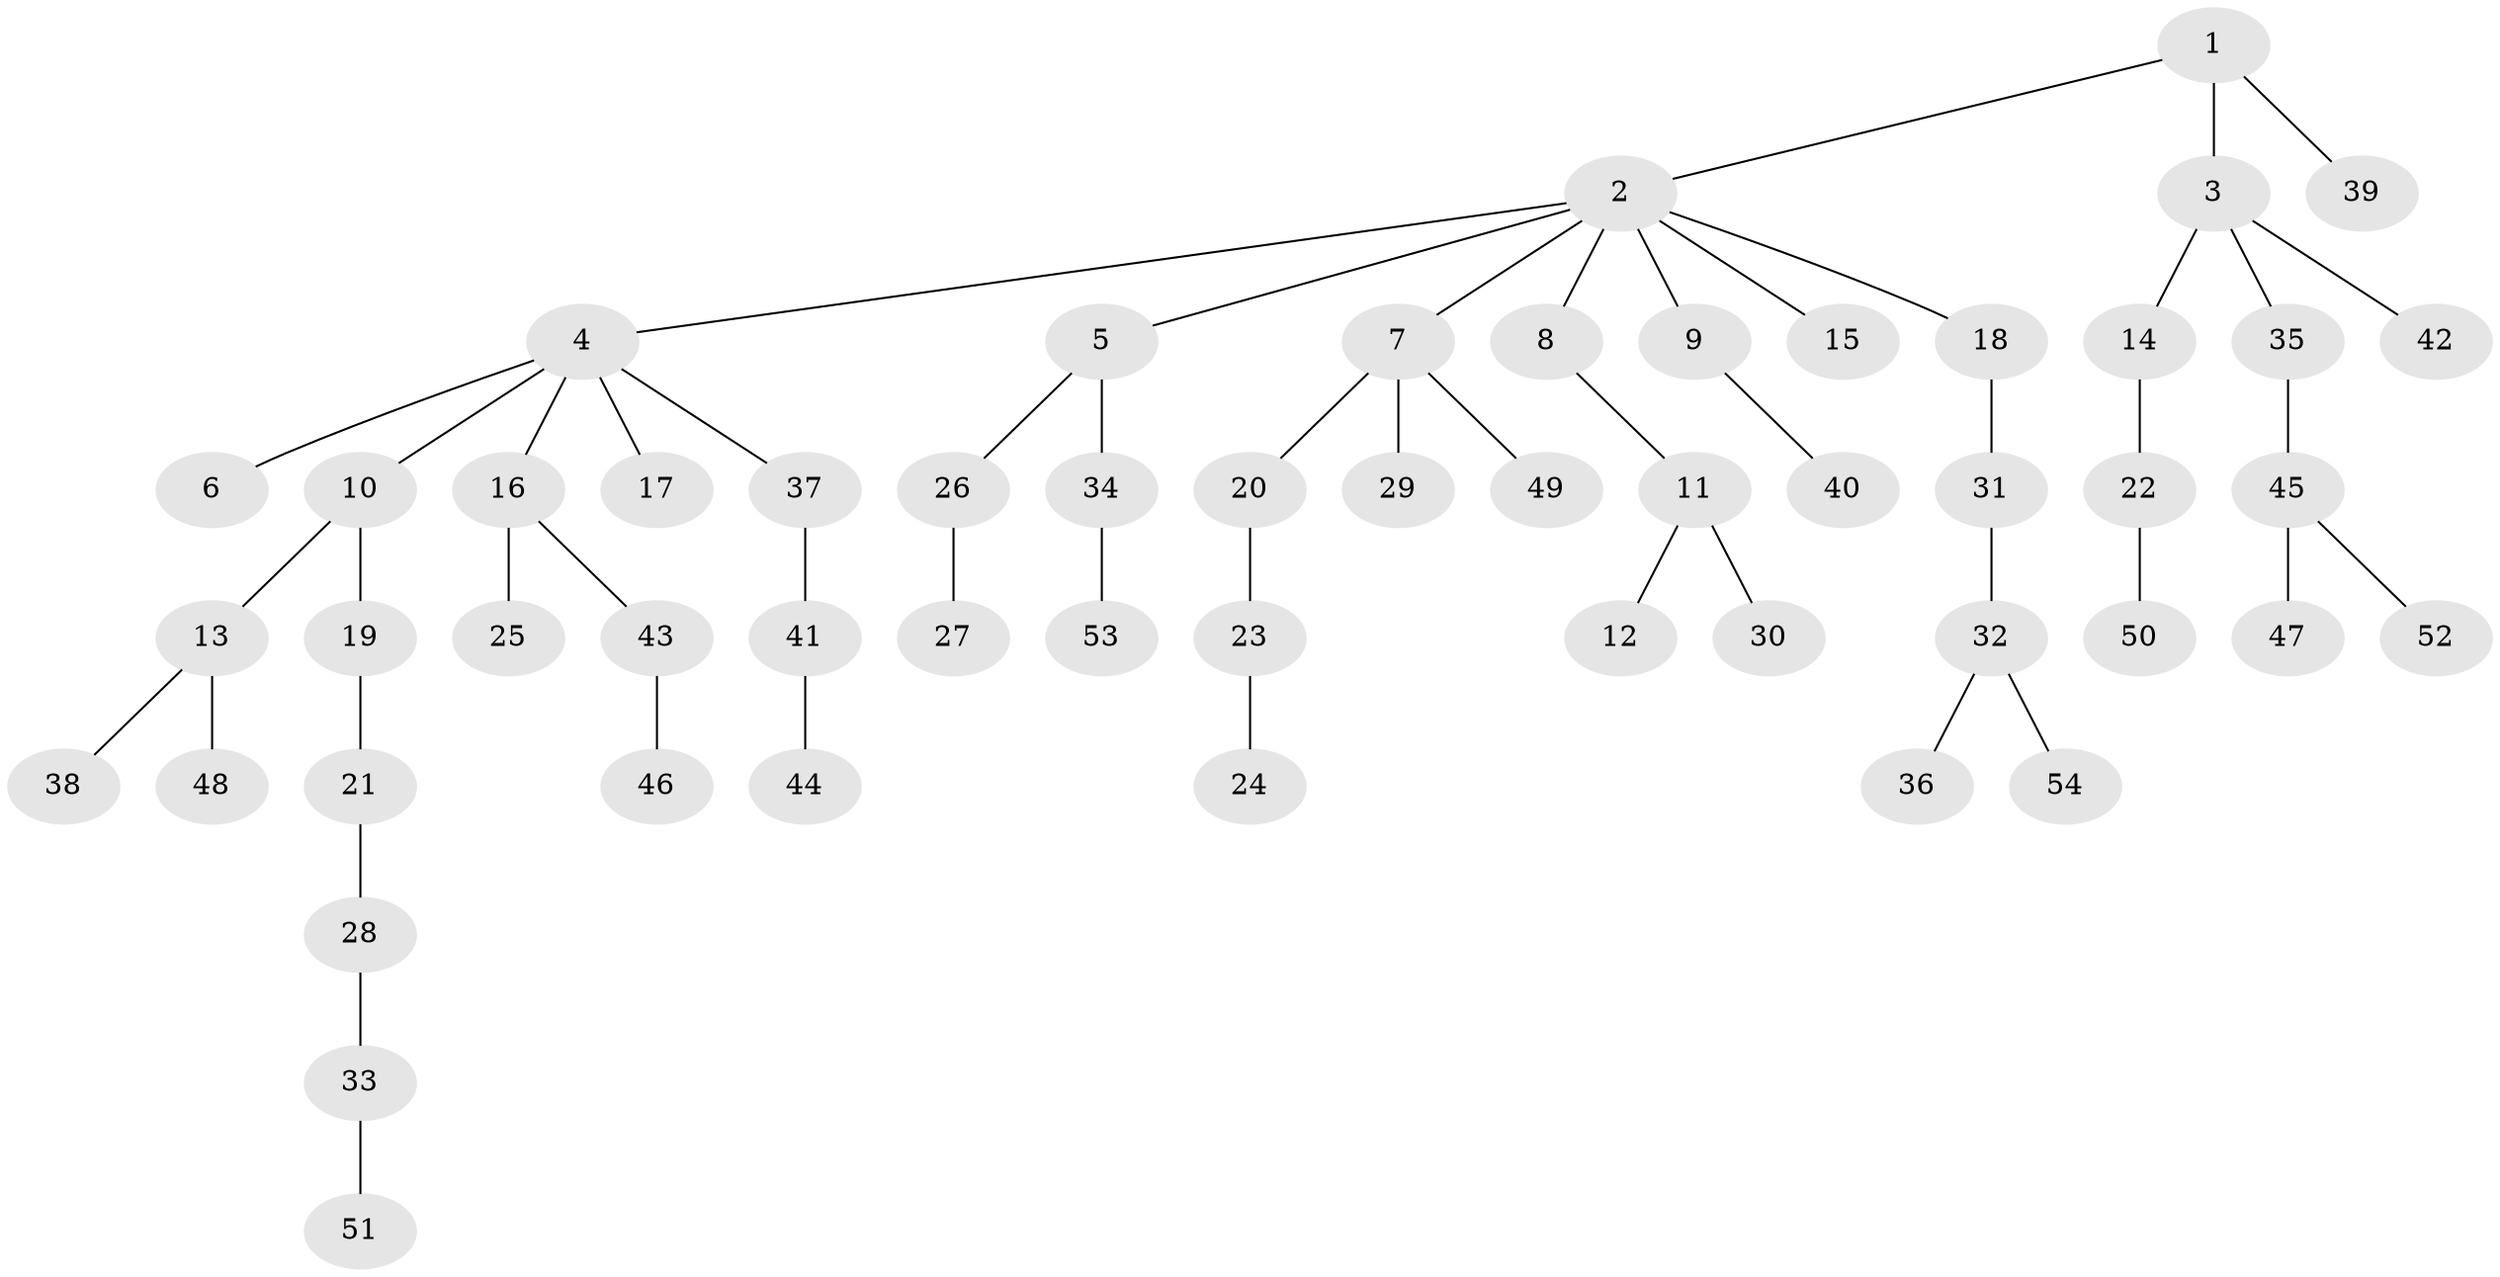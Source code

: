 // original degree distribution, {3: 0.14473684210526316, 9: 0.013157894736842105, 5: 0.02631578947368421, 7: 0.013157894736842105, 4: 0.039473684210526314, 1: 0.4868421052631579, 2: 0.27631578947368424}
// Generated by graph-tools (version 1.1) at 2025/52/03/04/25 22:52:00]
// undirected, 54 vertices, 53 edges
graph export_dot {
  node [color=gray90,style=filled];
  1;
  2;
  3;
  4;
  5;
  6;
  7;
  8;
  9;
  10;
  11;
  12;
  13;
  14;
  15;
  16;
  17;
  18;
  19;
  20;
  21;
  22;
  23;
  24;
  25;
  26;
  27;
  28;
  29;
  30;
  31;
  32;
  33;
  34;
  35;
  36;
  37;
  38;
  39;
  40;
  41;
  42;
  43;
  44;
  45;
  46;
  47;
  48;
  49;
  50;
  51;
  52;
  53;
  54;
  1 -- 2 [weight=1.0];
  1 -- 3 [weight=1.0];
  1 -- 39 [weight=1.0];
  2 -- 4 [weight=1.0];
  2 -- 5 [weight=1.0];
  2 -- 7 [weight=1.0];
  2 -- 8 [weight=1.0];
  2 -- 9 [weight=1.0];
  2 -- 15 [weight=1.0];
  2 -- 18 [weight=1.0];
  3 -- 14 [weight=1.0];
  3 -- 35 [weight=1.0];
  3 -- 42 [weight=1.0];
  4 -- 6 [weight=1.0];
  4 -- 10 [weight=1.0];
  4 -- 16 [weight=1.0];
  4 -- 17 [weight=1.0];
  4 -- 37 [weight=1.0];
  5 -- 26 [weight=1.0];
  5 -- 34 [weight=1.0];
  7 -- 20 [weight=1.0];
  7 -- 29 [weight=1.0];
  7 -- 49 [weight=1.0];
  8 -- 11 [weight=1.0];
  9 -- 40 [weight=1.0];
  10 -- 13 [weight=1.0];
  10 -- 19 [weight=1.0];
  11 -- 12 [weight=1.0];
  11 -- 30 [weight=1.0];
  13 -- 38 [weight=1.0];
  13 -- 48 [weight=1.0];
  14 -- 22 [weight=1.0];
  16 -- 25 [weight=1.0];
  16 -- 43 [weight=1.0];
  18 -- 31 [weight=1.0];
  19 -- 21 [weight=1.0];
  20 -- 23 [weight=1.0];
  21 -- 28 [weight=1.0];
  22 -- 50 [weight=1.0];
  23 -- 24 [weight=1.0];
  26 -- 27 [weight=1.0];
  28 -- 33 [weight=1.0];
  31 -- 32 [weight=1.0];
  32 -- 36 [weight=1.0];
  32 -- 54 [weight=1.0];
  33 -- 51 [weight=1.0];
  34 -- 53 [weight=1.0];
  35 -- 45 [weight=1.0];
  37 -- 41 [weight=1.0];
  41 -- 44 [weight=1.0];
  43 -- 46 [weight=1.0];
  45 -- 47 [weight=1.0];
  45 -- 52 [weight=1.0];
}
